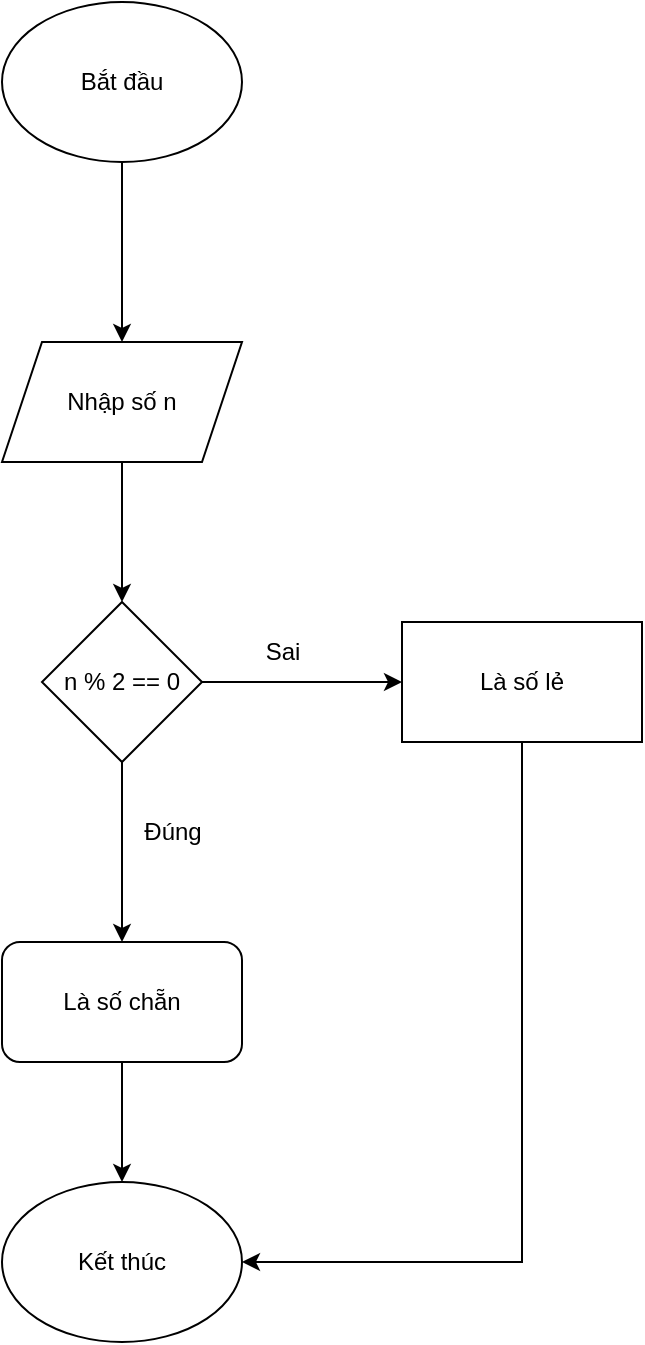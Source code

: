 <mxfile version="28.0.4">
  <diagram name="Page-1" id="lRK7KFah8Zr57Gwfv87g">
    <mxGraphModel dx="1130" dy="833" grid="1" gridSize="10" guides="1" tooltips="1" connect="1" arrows="1" fold="1" page="1" pageScale="1" pageWidth="850" pageHeight="1100" math="0" shadow="0">
      <root>
        <mxCell id="0" />
        <mxCell id="1" parent="0" />
        <mxCell id="ehSKKSBy-C2Le2Ruavkk-5" value="" style="edgeStyle=orthogonalEdgeStyle;rounded=0;orthogonalLoop=1;jettySize=auto;html=1;" edge="1" parent="1" source="ehSKKSBy-C2Le2Ruavkk-1" target="ehSKKSBy-C2Le2Ruavkk-4">
          <mxGeometry relative="1" as="geometry" />
        </mxCell>
        <mxCell id="ehSKKSBy-C2Le2Ruavkk-1" value="Bắt đầu" style="ellipse;whiteSpace=wrap;html=1;" vertex="1" parent="1">
          <mxGeometry x="300" y="80" width="120" height="80" as="geometry" />
        </mxCell>
        <mxCell id="ehSKKSBy-C2Le2Ruavkk-2" value="Kết thúc" style="ellipse;whiteSpace=wrap;html=1;" vertex="1" parent="1">
          <mxGeometry x="300" y="670" width="120" height="80" as="geometry" />
        </mxCell>
        <mxCell id="ehSKKSBy-C2Le2Ruavkk-7" value="" style="edgeStyle=orthogonalEdgeStyle;rounded=0;orthogonalLoop=1;jettySize=auto;html=1;" edge="1" parent="1" source="ehSKKSBy-C2Le2Ruavkk-4" target="ehSKKSBy-C2Le2Ruavkk-6">
          <mxGeometry relative="1" as="geometry" />
        </mxCell>
        <mxCell id="ehSKKSBy-C2Le2Ruavkk-4" value="Nhập số n" style="shape=parallelogram;perimeter=parallelogramPerimeter;whiteSpace=wrap;html=1;fixedSize=1;" vertex="1" parent="1">
          <mxGeometry x="300" y="250" width="120" height="60" as="geometry" />
        </mxCell>
        <mxCell id="ehSKKSBy-C2Le2Ruavkk-9" value="" style="edgeStyle=orthogonalEdgeStyle;rounded=0;orthogonalLoop=1;jettySize=auto;html=1;" edge="1" parent="1" source="ehSKKSBy-C2Le2Ruavkk-6" target="ehSKKSBy-C2Le2Ruavkk-8">
          <mxGeometry relative="1" as="geometry" />
        </mxCell>
        <mxCell id="ehSKKSBy-C2Le2Ruavkk-12" value="" style="edgeStyle=orthogonalEdgeStyle;rounded=0;orthogonalLoop=1;jettySize=auto;html=1;" edge="1" parent="1" source="ehSKKSBy-C2Le2Ruavkk-6" target="ehSKKSBy-C2Le2Ruavkk-11">
          <mxGeometry relative="1" as="geometry" />
        </mxCell>
        <mxCell id="ehSKKSBy-C2Le2Ruavkk-6" value="n % 2 == 0" style="rhombus;whiteSpace=wrap;html=1;" vertex="1" parent="1">
          <mxGeometry x="320" y="380" width="80" height="80" as="geometry" />
        </mxCell>
        <mxCell id="ehSKKSBy-C2Le2Ruavkk-14" value="" style="edgeStyle=orthogonalEdgeStyle;rounded=0;orthogonalLoop=1;jettySize=auto;html=1;" edge="1" parent="1" source="ehSKKSBy-C2Le2Ruavkk-8" target="ehSKKSBy-C2Le2Ruavkk-2">
          <mxGeometry relative="1" as="geometry" />
        </mxCell>
        <mxCell id="ehSKKSBy-C2Le2Ruavkk-8" value="Là số chẵn" style="rounded=1;whiteSpace=wrap;html=1;" vertex="1" parent="1">
          <mxGeometry x="300" y="550" width="120" height="60" as="geometry" />
        </mxCell>
        <mxCell id="ehSKKSBy-C2Le2Ruavkk-10" value="Đúng" style="text;html=1;align=center;verticalAlign=middle;resizable=0;points=[];autosize=1;strokeColor=none;fillColor=none;" vertex="1" parent="1">
          <mxGeometry x="360" y="480" width="50" height="30" as="geometry" />
        </mxCell>
        <mxCell id="ehSKKSBy-C2Le2Ruavkk-22" value="" style="edgeStyle=orthogonalEdgeStyle;rounded=0;orthogonalLoop=1;jettySize=auto;html=1;" edge="1" parent="1" source="ehSKKSBy-C2Le2Ruavkk-11">
          <mxGeometry relative="1" as="geometry">
            <mxPoint x="420" y="710" as="targetPoint" />
            <Array as="points">
              <mxPoint x="560" y="710" />
            </Array>
          </mxGeometry>
        </mxCell>
        <mxCell id="ehSKKSBy-C2Le2Ruavkk-11" value="Là số lẻ" style="whiteSpace=wrap;html=1;" vertex="1" parent="1">
          <mxGeometry x="500" y="390" width="120" height="60" as="geometry" />
        </mxCell>
        <mxCell id="ehSKKSBy-C2Le2Ruavkk-13" value="Sai" style="text;html=1;align=center;verticalAlign=middle;resizable=0;points=[];autosize=1;strokeColor=none;fillColor=none;" vertex="1" parent="1">
          <mxGeometry x="420" y="390" width="40" height="30" as="geometry" />
        </mxCell>
      </root>
    </mxGraphModel>
  </diagram>
</mxfile>
